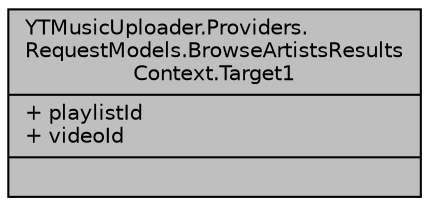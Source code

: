 digraph "YTMusicUploader.Providers.RequestModels.BrowseArtistsResultsContext.Target1"
{
 // LATEX_PDF_SIZE
  edge [fontname="Helvetica",fontsize="10",labelfontname="Helvetica",labelfontsize="10"];
  node [fontname="Helvetica",fontsize="10",shape=record];
  Node1 [label="{YTMusicUploader.Providers.\lRequestModels.BrowseArtistsResults\lContext.Target1\n|+ playlistId\l+ videoId\l|}",height=0.2,width=0.4,color="black", fillcolor="grey75", style="filled", fontcolor="black",tooltip=" "];
}
